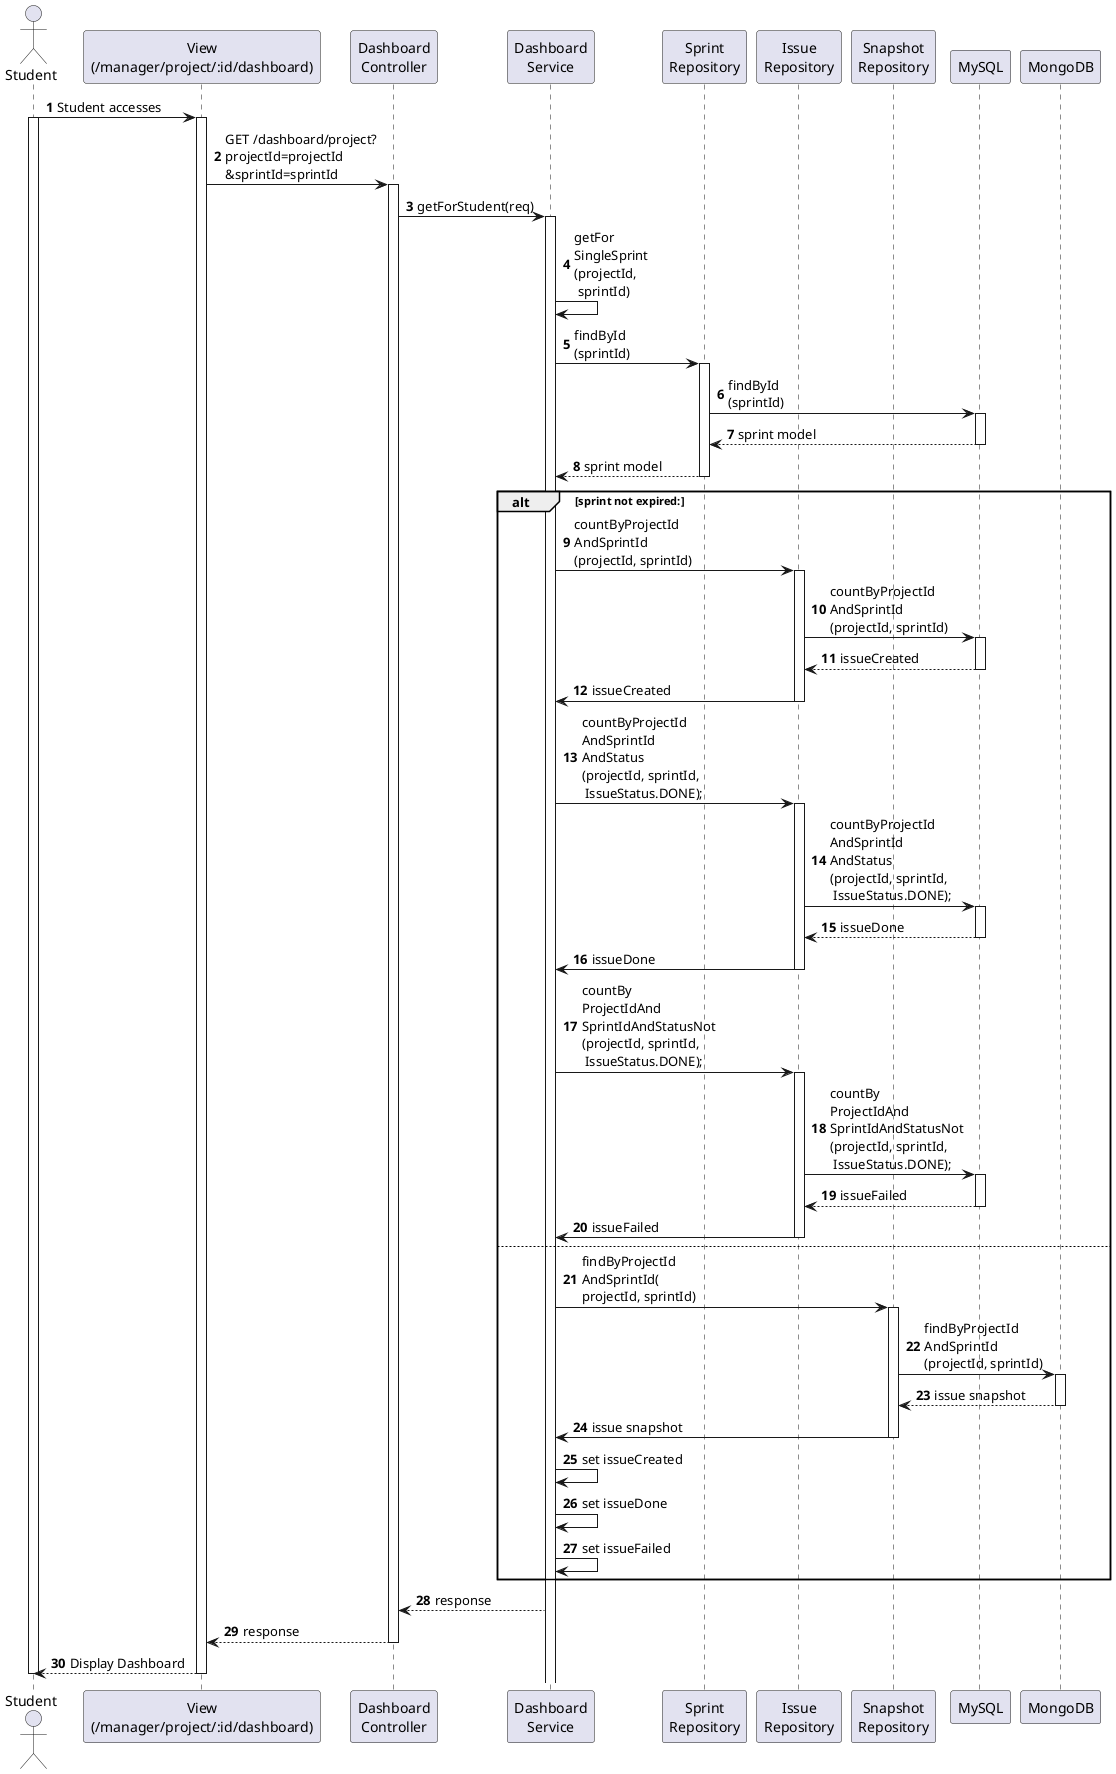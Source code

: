 @startuml
autonumber

actor Student as SV
participant "View\n(/manager/project/:id/dashboard)" as View
participant "Dashboard\nController" as Controller
participant "Dashboard\nService" as Service
participant "Sprint\nRepository" as SprintRepo
participant "Issue\nRepository" as IssueRepo
participant "Snapshot\nRepository" as SnapRepo
participant "MySQL" as MySQL
participant "MongoDB" as MongoDB
SV -> View : Student accesses
activate SV

activate View
View -> Controller : GET /dashboard/project?\nprojectId=projectId\n&sprintId=sprintId

activate Controller
Controller -> Service : getForStudent(req)

activate Service

Service -> Service: getFor\nSingleSprint\n(projectId, \n sprintId)
Service -> SprintRepo: findById\n(sprintId)
activate SprintRepo
SprintRepo -> MySQL:  findById\n(sprintId)
activate MySQL
MySQL --> SprintRepo:  sprint model
deactivate MySQL
SprintRepo --> Service:  sprint model
deactivate SprintRepo

alt sprint not expired:
  Service -> IssueRepo: countByProjectId\nAndSprintId\n(projectId, sprintId)
  activate IssueRepo
  IssueRepo -> MySQL: countByProjectId\nAndSprintId\n(projectId, sprintId)
  activate MySQL
  MySQL --> IssueRepo:  issueCreated
  deactivate MySQL
  IssueRepo -> Service:  issueCreated
  deactivate IssueRepo

  Service -> IssueRepo: countByProjectId\nAndSprintId\nAndStatus\n(projectId, sprintId, \n IssueStatus.DONE);
  activate IssueRepo
  IssueRepo -> MySQL: countByProjectId\nAndSprintId\nAndStatus\n(projectId, sprintId, \n IssueStatus.DONE);
  activate MySQL
  MySQL --> IssueRepo:  issueDone
  deactivate MySQL
  IssueRepo -> Service:  issueDone
  deactivate IssueRepo

  Service -> IssueRepo: countBy\nProjectIdAnd\nSprintIdAndStatusNot\n(projectId, sprintId,\n IssueStatus.DONE);
  activate IssueRepo
  IssueRepo -> MySQL: countBy\nProjectIdAnd\nSprintIdAndStatusNot\n(projectId, sprintId, \n IssueStatus.DONE);
  activate MySQL
  MySQL --> IssueRepo:  issueFailed
  deactivate MySQL
  IssueRepo -> Service:  issueFailed
  deactivate IssueRepo
else
  Service -> SnapRepo: findByProjectId\nAndSprintId(\nprojectId, sprintId)
  activate SnapRepo
  SnapRepo -> MongoDB: findByProjectId\nAndSprintId\n(projectId, sprintId)
  activate MongoDB
  MongoDB --> SnapRepo:  issue snapshot
  deactivate MongoDB
  SnapRepo -> Service:  issue snapshot
  deactivate SnapRepo
  Service -> Service: set issueCreated
  Service -> Service: set issueDone
  Service -> Service: set issueFailed
end
Service --> Controller:  response
Controller --> View:  response
deactivate Controller
View --> SV: Display Dashboard
deactivate View
deactivate SV
@enduml
